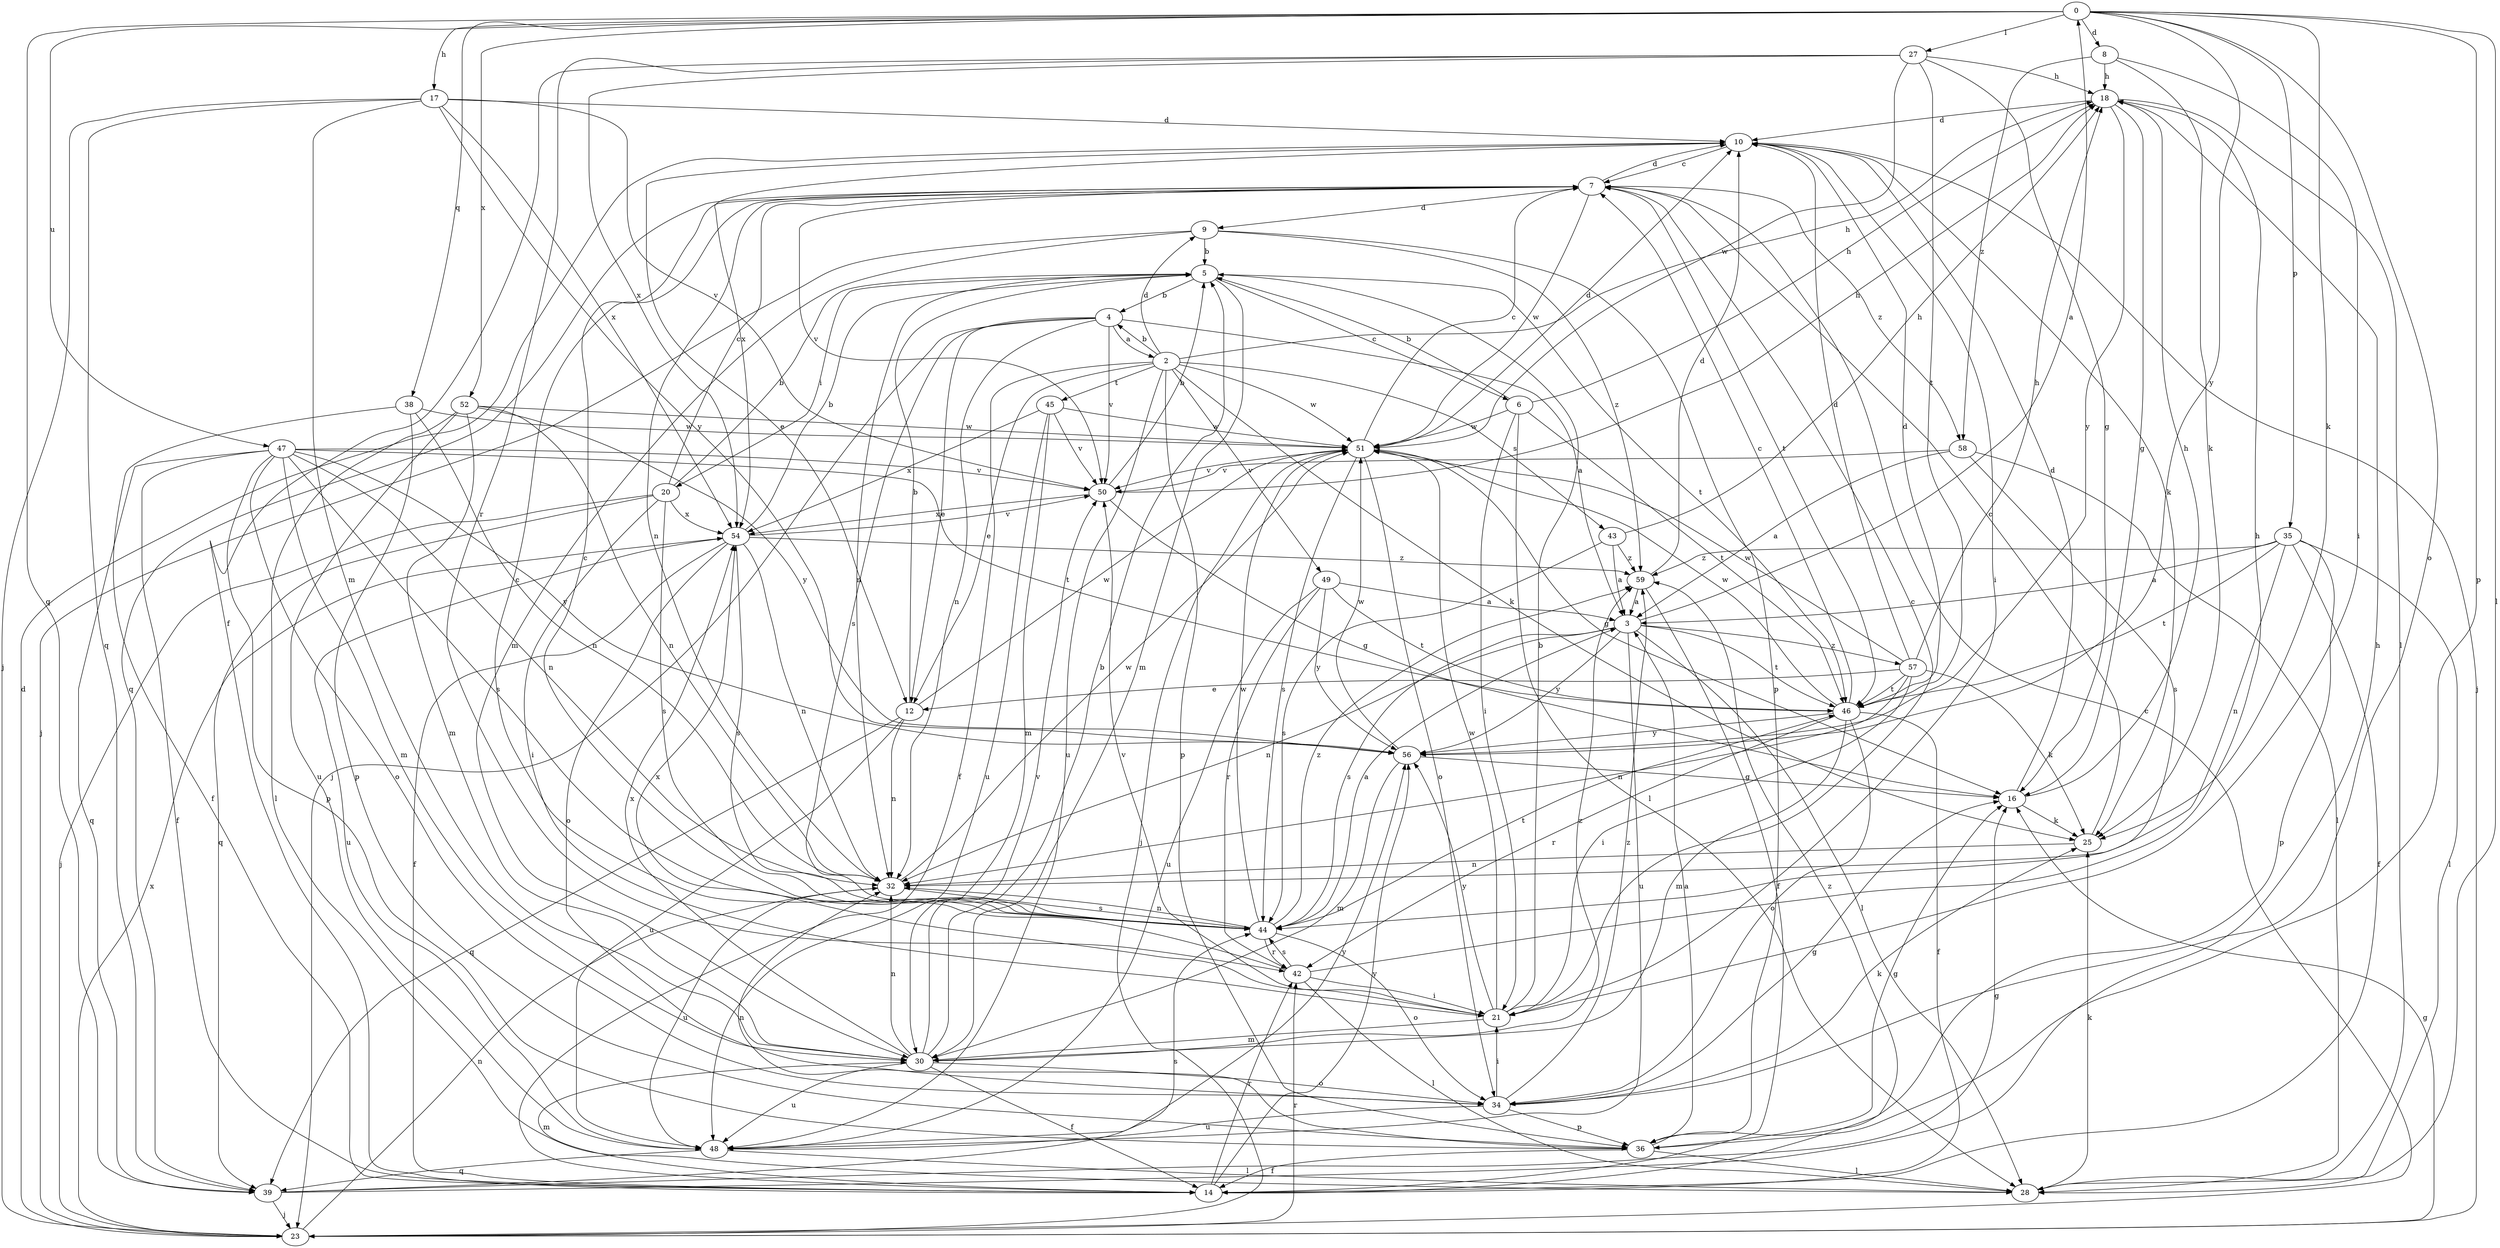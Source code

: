 strict digraph  {
0;
2;
3;
4;
5;
6;
7;
8;
9;
10;
12;
14;
16;
17;
18;
20;
21;
23;
25;
27;
28;
30;
32;
34;
35;
36;
38;
39;
42;
43;
44;
45;
46;
47;
48;
49;
50;
51;
52;
54;
56;
57;
58;
59;
0 -> 8  [label=d];
0 -> 17  [label=h];
0 -> 25  [label=k];
0 -> 27  [label=l];
0 -> 28  [label=l];
0 -> 34  [label=o];
0 -> 35  [label=p];
0 -> 36  [label=p];
0 -> 38  [label=q];
0 -> 39  [label=q];
0 -> 47  [label=u];
0 -> 52  [label=x];
0 -> 56  [label=y];
2 -> 4  [label=b];
2 -> 9  [label=d];
2 -> 12  [label=e];
2 -> 14  [label=f];
2 -> 18  [label=h];
2 -> 25  [label=k];
2 -> 36  [label=p];
2 -> 43  [label=s];
2 -> 45  [label=t];
2 -> 48  [label=u];
2 -> 49  [label=v];
2 -> 51  [label=w];
3 -> 0  [label=a];
3 -> 28  [label=l];
3 -> 32  [label=n];
3 -> 44  [label=s];
3 -> 46  [label=t];
3 -> 48  [label=u];
3 -> 56  [label=y];
3 -> 57  [label=z];
4 -> 2  [label=a];
4 -> 3  [label=a];
4 -> 12  [label=e];
4 -> 23  [label=j];
4 -> 32  [label=n];
4 -> 44  [label=s];
4 -> 50  [label=v];
5 -> 4  [label=b];
5 -> 6  [label=c];
5 -> 20  [label=i];
5 -> 30  [label=m];
5 -> 32  [label=n];
5 -> 46  [label=t];
6 -> 5  [label=b];
6 -> 18  [label=h];
6 -> 21  [label=i];
6 -> 28  [label=l];
6 -> 46  [label=t];
6 -> 51  [label=w];
7 -> 9  [label=d];
7 -> 10  [label=d];
7 -> 32  [label=n];
7 -> 39  [label=q];
7 -> 46  [label=t];
7 -> 50  [label=v];
7 -> 51  [label=w];
7 -> 58  [label=z];
8 -> 18  [label=h];
8 -> 21  [label=i];
8 -> 25  [label=k];
8 -> 58  [label=z];
9 -> 5  [label=b];
9 -> 23  [label=j];
9 -> 30  [label=m];
9 -> 36  [label=p];
9 -> 59  [label=z];
10 -> 7  [label=c];
10 -> 12  [label=e];
10 -> 21  [label=i];
10 -> 23  [label=j];
10 -> 25  [label=k];
10 -> 54  [label=x];
12 -> 5  [label=b];
12 -> 32  [label=n];
12 -> 39  [label=q];
12 -> 48  [label=u];
12 -> 51  [label=w];
14 -> 30  [label=m];
14 -> 42  [label=r];
14 -> 56  [label=y];
14 -> 59  [label=z];
16 -> 10  [label=d];
16 -> 18  [label=h];
16 -> 25  [label=k];
17 -> 10  [label=d];
17 -> 23  [label=j];
17 -> 30  [label=m];
17 -> 39  [label=q];
17 -> 50  [label=v];
17 -> 54  [label=x];
17 -> 56  [label=y];
18 -> 10  [label=d];
18 -> 16  [label=g];
18 -> 28  [label=l];
18 -> 56  [label=y];
20 -> 5  [label=b];
20 -> 7  [label=c];
20 -> 21  [label=i];
20 -> 23  [label=j];
20 -> 39  [label=q];
20 -> 44  [label=s];
20 -> 54  [label=x];
21 -> 5  [label=b];
21 -> 7  [label=c];
21 -> 30  [label=m];
21 -> 50  [label=v];
21 -> 51  [label=w];
21 -> 54  [label=x];
21 -> 56  [label=y];
23 -> 7  [label=c];
23 -> 10  [label=d];
23 -> 16  [label=g];
23 -> 32  [label=n];
23 -> 42  [label=r];
23 -> 54  [label=x];
25 -> 7  [label=c];
25 -> 32  [label=n];
27 -> 14  [label=f];
27 -> 16  [label=g];
27 -> 18  [label=h];
27 -> 42  [label=r];
27 -> 46  [label=t];
27 -> 51  [label=w];
27 -> 54  [label=x];
28 -> 25  [label=k];
30 -> 5  [label=b];
30 -> 14  [label=f];
30 -> 32  [label=n];
30 -> 34  [label=o];
30 -> 48  [label=u];
30 -> 50  [label=v];
30 -> 54  [label=x];
30 -> 59  [label=z];
32 -> 44  [label=s];
32 -> 48  [label=u];
32 -> 51  [label=w];
34 -> 16  [label=g];
34 -> 21  [label=i];
34 -> 25  [label=k];
34 -> 36  [label=p];
34 -> 48  [label=u];
34 -> 59  [label=z];
35 -> 3  [label=a];
35 -> 14  [label=f];
35 -> 28  [label=l];
35 -> 32  [label=n];
35 -> 36  [label=p];
35 -> 46  [label=t];
35 -> 59  [label=z];
36 -> 3  [label=a];
36 -> 14  [label=f];
36 -> 16  [label=g];
36 -> 28  [label=l];
36 -> 32  [label=n];
38 -> 14  [label=f];
38 -> 32  [label=n];
38 -> 36  [label=p];
38 -> 51  [label=w];
39 -> 16  [label=g];
39 -> 18  [label=h];
39 -> 23  [label=j];
39 -> 44  [label=s];
42 -> 7  [label=c];
42 -> 18  [label=h];
42 -> 21  [label=i];
42 -> 28  [label=l];
42 -> 44  [label=s];
43 -> 3  [label=a];
43 -> 18  [label=h];
43 -> 44  [label=s];
43 -> 59  [label=z];
44 -> 3  [label=a];
44 -> 7  [label=c];
44 -> 32  [label=n];
44 -> 34  [label=o];
44 -> 42  [label=r];
44 -> 46  [label=t];
44 -> 51  [label=w];
44 -> 59  [label=z];
45 -> 30  [label=m];
45 -> 48  [label=u];
45 -> 50  [label=v];
45 -> 51  [label=w];
45 -> 54  [label=x];
46 -> 7  [label=c];
46 -> 10  [label=d];
46 -> 14  [label=f];
46 -> 30  [label=m];
46 -> 34  [label=o];
46 -> 42  [label=r];
46 -> 51  [label=w];
46 -> 56  [label=y];
47 -> 14  [label=f];
47 -> 30  [label=m];
47 -> 32  [label=n];
47 -> 34  [label=o];
47 -> 36  [label=p];
47 -> 39  [label=q];
47 -> 44  [label=s];
47 -> 46  [label=t];
47 -> 50  [label=v];
47 -> 56  [label=y];
48 -> 28  [label=l];
48 -> 39  [label=q];
48 -> 56  [label=y];
49 -> 3  [label=a];
49 -> 42  [label=r];
49 -> 46  [label=t];
49 -> 48  [label=u];
49 -> 56  [label=y];
50 -> 5  [label=b];
50 -> 16  [label=g];
50 -> 18  [label=h];
50 -> 54  [label=x];
51 -> 7  [label=c];
51 -> 10  [label=d];
51 -> 16  [label=g];
51 -> 23  [label=j];
51 -> 34  [label=o];
51 -> 44  [label=s];
51 -> 50  [label=v];
52 -> 28  [label=l];
52 -> 30  [label=m];
52 -> 32  [label=n];
52 -> 48  [label=u];
52 -> 51  [label=w];
52 -> 56  [label=y];
54 -> 5  [label=b];
54 -> 14  [label=f];
54 -> 32  [label=n];
54 -> 34  [label=o];
54 -> 44  [label=s];
54 -> 48  [label=u];
54 -> 50  [label=v];
54 -> 59  [label=z];
56 -> 16  [label=g];
56 -> 30  [label=m];
56 -> 51  [label=w];
57 -> 10  [label=d];
57 -> 12  [label=e];
57 -> 18  [label=h];
57 -> 21  [label=i];
57 -> 25  [label=k];
57 -> 32  [label=n];
57 -> 46  [label=t];
57 -> 51  [label=w];
58 -> 3  [label=a];
58 -> 28  [label=l];
58 -> 44  [label=s];
58 -> 50  [label=v];
59 -> 3  [label=a];
59 -> 10  [label=d];
59 -> 14  [label=f];
}
